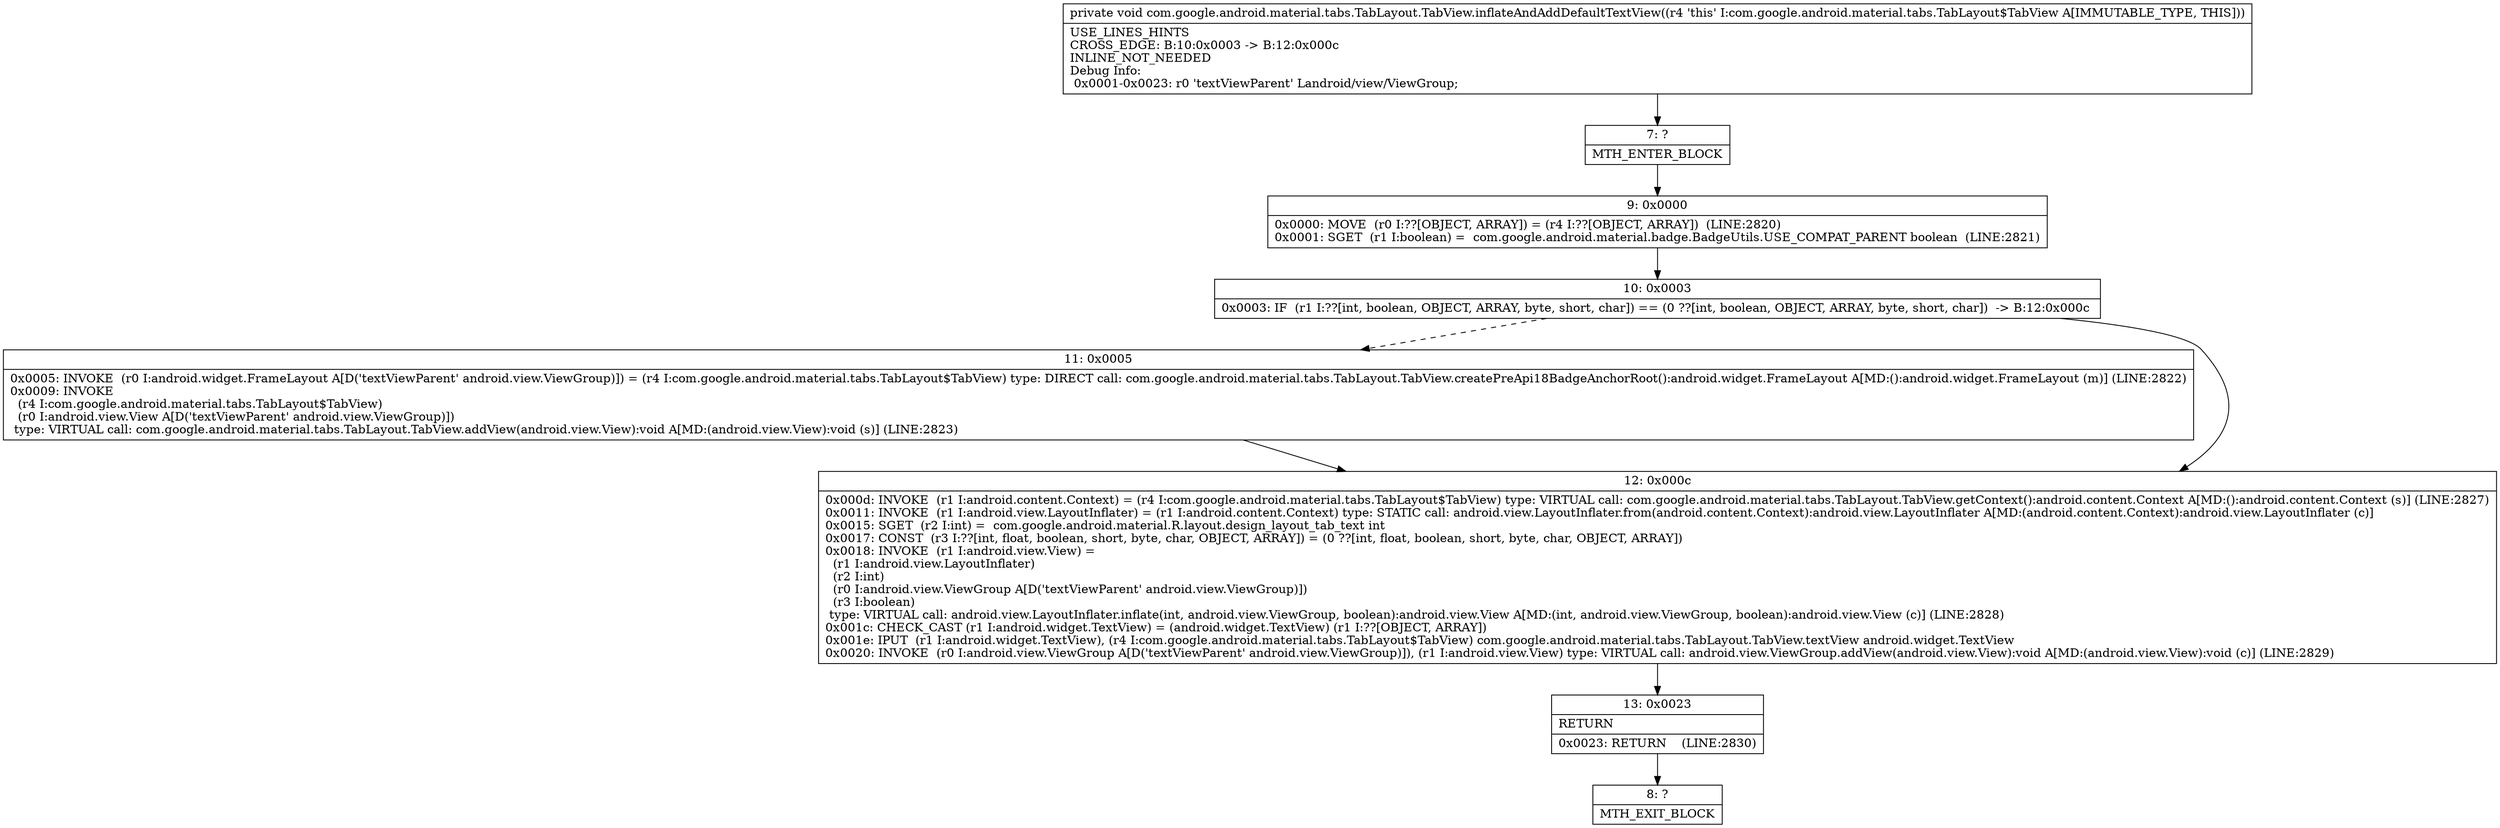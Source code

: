 digraph "CFG forcom.google.android.material.tabs.TabLayout.TabView.inflateAndAddDefaultTextView()V" {
Node_7 [shape=record,label="{7\:\ ?|MTH_ENTER_BLOCK\l}"];
Node_9 [shape=record,label="{9\:\ 0x0000|0x0000: MOVE  (r0 I:??[OBJECT, ARRAY]) = (r4 I:??[OBJECT, ARRAY])  (LINE:2820)\l0x0001: SGET  (r1 I:boolean) =  com.google.android.material.badge.BadgeUtils.USE_COMPAT_PARENT boolean  (LINE:2821)\l}"];
Node_10 [shape=record,label="{10\:\ 0x0003|0x0003: IF  (r1 I:??[int, boolean, OBJECT, ARRAY, byte, short, char]) == (0 ??[int, boolean, OBJECT, ARRAY, byte, short, char])  \-\> B:12:0x000c \l}"];
Node_11 [shape=record,label="{11\:\ 0x0005|0x0005: INVOKE  (r0 I:android.widget.FrameLayout A[D('textViewParent' android.view.ViewGroup)]) = (r4 I:com.google.android.material.tabs.TabLayout$TabView) type: DIRECT call: com.google.android.material.tabs.TabLayout.TabView.createPreApi18BadgeAnchorRoot():android.widget.FrameLayout A[MD:():android.widget.FrameLayout (m)] (LINE:2822)\l0x0009: INVOKE  \l  (r4 I:com.google.android.material.tabs.TabLayout$TabView)\l  (r0 I:android.view.View A[D('textViewParent' android.view.ViewGroup)])\l type: VIRTUAL call: com.google.android.material.tabs.TabLayout.TabView.addView(android.view.View):void A[MD:(android.view.View):void (s)] (LINE:2823)\l}"];
Node_12 [shape=record,label="{12\:\ 0x000c|0x000d: INVOKE  (r1 I:android.content.Context) = (r4 I:com.google.android.material.tabs.TabLayout$TabView) type: VIRTUAL call: com.google.android.material.tabs.TabLayout.TabView.getContext():android.content.Context A[MD:():android.content.Context (s)] (LINE:2827)\l0x0011: INVOKE  (r1 I:android.view.LayoutInflater) = (r1 I:android.content.Context) type: STATIC call: android.view.LayoutInflater.from(android.content.Context):android.view.LayoutInflater A[MD:(android.content.Context):android.view.LayoutInflater (c)]\l0x0015: SGET  (r2 I:int) =  com.google.android.material.R.layout.design_layout_tab_text int \l0x0017: CONST  (r3 I:??[int, float, boolean, short, byte, char, OBJECT, ARRAY]) = (0 ??[int, float, boolean, short, byte, char, OBJECT, ARRAY]) \l0x0018: INVOKE  (r1 I:android.view.View) = \l  (r1 I:android.view.LayoutInflater)\l  (r2 I:int)\l  (r0 I:android.view.ViewGroup A[D('textViewParent' android.view.ViewGroup)])\l  (r3 I:boolean)\l type: VIRTUAL call: android.view.LayoutInflater.inflate(int, android.view.ViewGroup, boolean):android.view.View A[MD:(int, android.view.ViewGroup, boolean):android.view.View (c)] (LINE:2828)\l0x001c: CHECK_CAST (r1 I:android.widget.TextView) = (android.widget.TextView) (r1 I:??[OBJECT, ARRAY]) \l0x001e: IPUT  (r1 I:android.widget.TextView), (r4 I:com.google.android.material.tabs.TabLayout$TabView) com.google.android.material.tabs.TabLayout.TabView.textView android.widget.TextView \l0x0020: INVOKE  (r0 I:android.view.ViewGroup A[D('textViewParent' android.view.ViewGroup)]), (r1 I:android.view.View) type: VIRTUAL call: android.view.ViewGroup.addView(android.view.View):void A[MD:(android.view.View):void (c)] (LINE:2829)\l}"];
Node_13 [shape=record,label="{13\:\ 0x0023|RETURN\l|0x0023: RETURN    (LINE:2830)\l}"];
Node_8 [shape=record,label="{8\:\ ?|MTH_EXIT_BLOCK\l}"];
MethodNode[shape=record,label="{private void com.google.android.material.tabs.TabLayout.TabView.inflateAndAddDefaultTextView((r4 'this' I:com.google.android.material.tabs.TabLayout$TabView A[IMMUTABLE_TYPE, THIS]))  | USE_LINES_HINTS\lCROSS_EDGE: B:10:0x0003 \-\> B:12:0x000c\lINLINE_NOT_NEEDED\lDebug Info:\l  0x0001\-0x0023: r0 'textViewParent' Landroid\/view\/ViewGroup;\l}"];
MethodNode -> Node_7;Node_7 -> Node_9;
Node_9 -> Node_10;
Node_10 -> Node_11[style=dashed];
Node_10 -> Node_12;
Node_11 -> Node_12;
Node_12 -> Node_13;
Node_13 -> Node_8;
}

